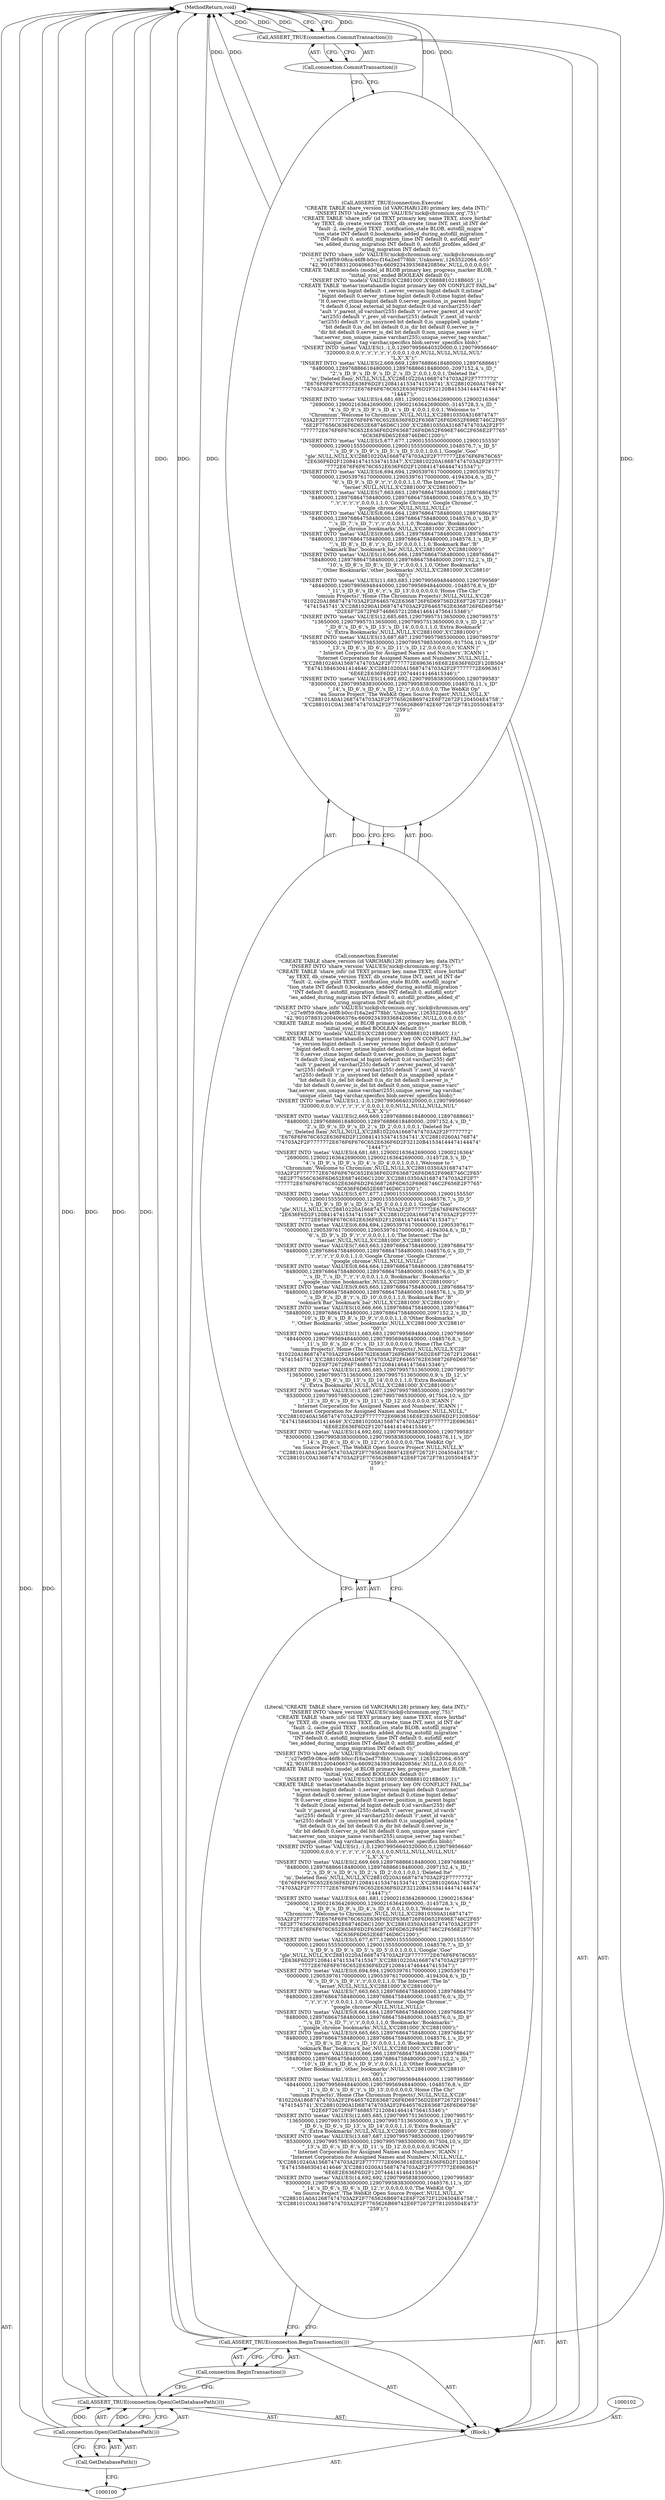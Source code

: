 digraph "0_Chrome_19190765882e272a6a2162c89acdb29110f7e3cf_38" {
"1000113" [label="(MethodReturn,void)"];
"1000101" [label="(Block,)"];
"1000112" [label="(Call,connection.CommitTransaction())"];
"1000111" [label="(Call,ASSERT_TRUE(connection.CommitTransaction()))"];
"1000104" [label="(Call,connection.Open(GetDatabasePath()))"];
"1000103" [label="(Call,ASSERT_TRUE(connection.Open(GetDatabasePath())))"];
"1000105" [label="(Call,GetDatabasePath())"];
"1000107" [label="(Call,connection.BeginTransaction())"];
"1000106" [label="(Call,ASSERT_TRUE(connection.BeginTransaction()))"];
"1000109" [label="(Call,connection.Execute(\n      \"CREATE TABLE share_version (id VARCHAR(128) primary key, data INT);\"\n      \"INSERT INTO 'share_version' VALUES('nick@chromium.org',75);\"\n      \"CREATE TABLE 'share_info' (id TEXT primary key, name TEXT, store_birthd\"\n          \"ay TEXT, db_create_version TEXT, db_create_time INT, next_id INT de\"\n          \"fault -2, cache_guid TEXT , notification_state BLOB, autofill_migra\"\n          \"tion_state INT default 0,bookmarks_added_during_autofill_migration \"\n          \"INT default 0, autofill_migration_time INT default 0, autofill_entr\"\n          \"ies_added_during_migration INT default 0, autofill_profiles_added_d\"\n          \"uring_migration INT default 0);\"\n       \"INSERT INTO 'share_info' VALUES('nick@chromium.org','nick@chromium.org\"\n           \"','c27e9f59-08ca-46f8-b0cc-f16a2ed778bb','Unknown',1263522064,-655\"\n           \"42,'9010788312004066376x-6609234393368420856x',NULL,0,0,0,0,0);\"\n       \"CREATE TABLE models (model_id BLOB primary key, progress_marker BLOB, \"\n           \"initial_sync_ended BOOLEAN default 0);\"\n       \"INSERT INTO 'models' VALUES(X'C2881000',X'0888810218B605',1);\"\n       \"CREATE TABLE 'metas'(metahandle bigint primary key ON CONFLICT FAIL,ba\"\n           \"se_version bigint default -1,server_version bigint default 0,mtime\"\n           \" bigint default 0,server_mtime bigint default 0,ctime bigint defau\"\n           \"lt 0,server_ctime bigint default 0,server_position_in_parent bigin\"\n           \"t default 0,local_external_id bigint default 0,id varchar(255) def\"\n           \"ault 'r',parent_id varchar(255) default 'r',server_parent_id varch\"\n           \"ar(255) default 'r',prev_id varchar(255) default 'r',next_id varch\"\n           \"ar(255) default 'r',is_unsynced bit default 0,is_unapplied_update \"\n           \"bit default 0,is_del bit default 0,is_dir bit default 0,server_is_\"\n            \"dir bit default 0,server_is_del bit default 0,non_unique_name varc\"\n            \"har,server_non_unique_name varchar(255),unique_server_tag varchar,\"\n            \"unique_client_tag varchar,specifics blob,server_specifics blob);\"\n          \"INSERT INTO 'metas' VALUES(1,-1,0,129079956640320000,0,129079956640\"\n              \"320000,0,0,0,'r','r','r','r','r',0,0,0,1,0,0,NULL,NULL,NULL,NUL\"\n               \"L,X'',X'');\"\n          \"INSERT INTO 'metas' VALUES(2,669,669,128976886618480000,12897688661\"\n              \"8480000,128976886618480000,128976886618480000,-2097152,4,'s_ID_\"\n               \"2','s_ID_9','s_ID_9','s_ID_2','s_ID_2',0,0,1,0,0,1,'Deleted Ite\"\n               \"m','Deleted Item',NULL,NULL,X'C28810220A16687474703A2F2F7777772\"\n               \"E676F6F676C652E636F6D2F12084141534741534741',X'C28810260A176874\"\n               \"74703A2F2F7777772E676F6F676C652E636F6D2F32120B41534144474144474\"\n               \"14447');\"\n          \"INSERT INTO 'metas' VALUES(4,681,681,129002163642690000,12900216364\"\n              \"2690000,129002163642690000,129002163642690000,-3145728,3,'s_ID_\"\n               \"4','s_ID_9','s_ID_9','s_ID_4','s_ID_4',0,0,1,0,0,1,'Welcome to \"\n               \"Chromium','Welcome to Chromium',NULL,NULL,X'C28810350A316874747\"\n               \"03A2F2F7777772E676F6F676C652E636F6D2F6368726F6D652F696E746C2F65\"\n               \"6E2F77656C636F6D652E68746D6C1200',X'C28810350A31687474703A2F2F7\"\n               \"777772E676F6F676C652E636F6D2F6368726F6D652F696E746C2F656E2F7765\"\n               \"6C636F6D652E68746D6C1200');\"\n          \"INSERT INTO 'metas' VALUES(5,677,677,129001555500000000,12900155550\"\n              \"0000000,129001555500000000,129001555500000000,1048576,7,'s_ID_5\"\n               \"','s_ID_9','s_ID_9','s_ID_5','s_ID_5',0,0,1,0,0,1,'Google','Goo\"\n               \"gle',NULL,NULL,X'C28810220A16687474703A2F2F7777772E676F6F676C65\"\n               \"2E636F6D2F12084147415347415347',X'C28810220A16687474703A2F2F777\"\n               \"7772E676F6F676C652E636F6D2F12084147464447415347');\"\n          \"INSERT INTO 'metas' VALUES(6,694,694,129053976170000000,12905397617\"\n              \"0000000,129053976170000000,129053976170000000,-4194304,6,'s_ID_\"\n               \"6','s_ID_9','s_ID_9','r','r',0,0,0,1,1,0,'The Internet','The In\"\n               \"ternet',NULL,NULL,X'C2881000',X'C2881000');\"\n          \"INSERT INTO 'metas' VALUES(7,663,663,128976864758480000,12897686475\"\n              \"8480000,128976864758480000,128976864758480000,1048576,0,'s_ID_7\"\n               \"','r','r','r','r',0,0,0,1,1,0,'Google Chrome','Google Chrome','\"\n               \"google_chrome',NULL,NULL,NULL);\"\n          \"INSERT INTO 'metas' VALUES(8,664,664,128976864758480000,12897686475\"\n              \"8480000,128976864758480000,128976864758480000,1048576,0,'s_ID_8\"\n               \"','s_ID_7','s_ID_7','r','r',0,0,0,1,1,0,'Bookmarks','Bookmarks'\"\n               \",'google_chrome_bookmarks',NULL,X'C2881000',X'C2881000');\"\n          \"INSERT INTO 'metas' VALUES(9,665,665,128976864758480000,12897686475\"\n              \"8480000,128976864758480000,128976864758480000,1048576,1,'s_ID_9\"\n               \"','s_ID_8','s_ID_8','r','s_ID_10',0,0,0,1,1,0,'Bookmark Bar','B\"\n               \"ookmark Bar','bookmark_bar',NULL,X'C2881000',X'C2881000');\"\n          \"INSERT INTO 'metas' VALUES(10,666,666,128976864758480000,1289768647\"\n              \"58480000,128976864758480000,128976864758480000,2097152,2,'s_ID_\"\n               \"10','s_ID_8','s_ID_8','s_ID_9','r',0,0,0,1,1,0,'Other Bookmarks\"\n               \"','Other Bookmarks','other_bookmarks',NULL,X'C2881000',X'C28810\"\n               \"00');\"\n          \"INSERT INTO 'metas' VALUES(11,683,683,129079956948440000,1290799569\"\n              \"48440000,129079956948440000,129079956948440000,-1048576,8,'s_ID\"\n               \"_11','s_ID_6','s_ID_6','r','s_ID_13',0,0,0,0,0,0,'Home (The Chr\"\n               \"omium Projects)','Home (The Chromium Projects)',NULL,NULL,X'C28\"\n               \"810220A18687474703A2F2F6465762E6368726F6D69756D2E6F72672F120641\"\n               \"4741545741',X'C28810290A1D687474703A2F2F6465762E6368726F6D69756\"\n               \"D2E6F72672F6F7468657212084146414756415346');\"\n          \"INSERT INTO 'metas' VALUES(12,685,685,129079957513650000,1290799575\"\n              \"13650000,129079957513650000,129079957513650000,0,9,'s_ID_12','s\"\n               \"_ID_6','s_ID_6','s_ID_13','s_ID_14',0,0,0,1,1,0,'Extra Bookmark\"\n               \"s','Extra Bookmarks',NULL,NULL,X'C2881000',X'C2881000');\"\n          \"INSERT INTO 'metas' VALUES(13,687,687,129079957985300000,1290799579\"\n              \"85300000,129079957985300000,129079957985300000,-917504,10,'s_ID\"\n               \"_13','s_ID_6','s_ID_6','s_ID_11','s_ID_12',0,0,0,0,0,0,'ICANN |\"\n               \" Internet Corporation for Assigned Names and Numbers','ICANN | \"\n               \"Internet Corporation for Assigned Names and Numbers',NULL,NULL,\"\n               \"X'C28810240A15687474703A2F2F7777772E6963616E6E2E636F6D2F120B504\"\n               \"E474158463041414646',X'C28810200A15687474703A2F2F7777772E696361\"\n               \"6E6E2E636F6D2F120744414146415346');\"\n          \"INSERT INTO 'metas' VALUES(14,692,692,129079958383000000,1290799583\"\n              \"83000000,129079958383000000,129079958383000000,1048576,11,'s_ID\"\n               \"_14','s_ID_6','s_ID_6','s_ID_12','r',0,0,0,0,0,0,'The WebKit Op\"\n               \"en Source Project','The WebKit Open Source Project',NULL,NULL,X\"\n               \"'C288101A0A12687474703A2F2F7765626B69742E6F72672F1204504E4758',\"\n              \"X'C288101C0A13687474703A2F2F7765626B69742E6F72672F781205504E473\"\n              \"259');\"\n      ))"];
"1000108" [label="(Call,ASSERT_TRUE(connection.Execute(\n      \"CREATE TABLE share_version (id VARCHAR(128) primary key, data INT);\"\n      \"INSERT INTO 'share_version' VALUES('nick@chromium.org',75);\"\n      \"CREATE TABLE 'share_info' (id TEXT primary key, name TEXT, store_birthd\"\n          \"ay TEXT, db_create_version TEXT, db_create_time INT, next_id INT de\"\n          \"fault -2, cache_guid TEXT , notification_state BLOB, autofill_migra\"\n          \"tion_state INT default 0,bookmarks_added_during_autofill_migration \"\n          \"INT default 0, autofill_migration_time INT default 0, autofill_entr\"\n          \"ies_added_during_migration INT default 0, autofill_profiles_added_d\"\n          \"uring_migration INT default 0);\"\n       \"INSERT INTO 'share_info' VALUES('nick@chromium.org','nick@chromium.org\"\n           \"','c27e9f59-08ca-46f8-b0cc-f16a2ed778bb','Unknown',1263522064,-655\"\n           \"42,'9010788312004066376x-6609234393368420856x',NULL,0,0,0,0,0);\"\n       \"CREATE TABLE models (model_id BLOB primary key, progress_marker BLOB, \"\n           \"initial_sync_ended BOOLEAN default 0);\"\n       \"INSERT INTO 'models' VALUES(X'C2881000',X'0888810218B605',1);\"\n       \"CREATE TABLE 'metas'(metahandle bigint primary key ON CONFLICT FAIL,ba\"\n           \"se_version bigint default -1,server_version bigint default 0,mtime\"\n           \" bigint default 0,server_mtime bigint default 0,ctime bigint defau\"\n           \"lt 0,server_ctime bigint default 0,server_position_in_parent bigin\"\n           \"t default 0,local_external_id bigint default 0,id varchar(255) def\"\n           \"ault 'r',parent_id varchar(255) default 'r',server_parent_id varch\"\n           \"ar(255) default 'r',prev_id varchar(255) default 'r',next_id varch\"\n           \"ar(255) default 'r',is_unsynced bit default 0,is_unapplied_update \"\n           \"bit default 0,is_del bit default 0,is_dir bit default 0,server_is_\"\n            \"dir bit default 0,server_is_del bit default 0,non_unique_name varc\"\n            \"har,server_non_unique_name varchar(255),unique_server_tag varchar,\"\n            \"unique_client_tag varchar,specifics blob,server_specifics blob);\"\n          \"INSERT INTO 'metas' VALUES(1,-1,0,129079956640320000,0,129079956640\"\n              \"320000,0,0,0,'r','r','r','r','r',0,0,0,1,0,0,NULL,NULL,NULL,NUL\"\n               \"L,X'',X'');\"\n          \"INSERT INTO 'metas' VALUES(2,669,669,128976886618480000,12897688661\"\n              \"8480000,128976886618480000,128976886618480000,-2097152,4,'s_ID_\"\n               \"2','s_ID_9','s_ID_9','s_ID_2','s_ID_2',0,0,1,0,0,1,'Deleted Ite\"\n               \"m','Deleted Item',NULL,NULL,X'C28810220A16687474703A2F2F7777772\"\n               \"E676F6F676C652E636F6D2F12084141534741534741',X'C28810260A176874\"\n               \"74703A2F2F7777772E676F6F676C652E636F6D2F32120B41534144474144474\"\n               \"14447');\"\n          \"INSERT INTO 'metas' VALUES(4,681,681,129002163642690000,12900216364\"\n              \"2690000,129002163642690000,129002163642690000,-3145728,3,'s_ID_\"\n               \"4','s_ID_9','s_ID_9','s_ID_4','s_ID_4',0,0,1,0,0,1,'Welcome to \"\n               \"Chromium','Welcome to Chromium',NULL,NULL,X'C28810350A316874747\"\n               \"03A2F2F7777772E676F6F676C652E636F6D2F6368726F6D652F696E746C2F65\"\n               \"6E2F77656C636F6D652E68746D6C1200',X'C28810350A31687474703A2F2F7\"\n               \"777772E676F6F676C652E636F6D2F6368726F6D652F696E746C2F656E2F7765\"\n               \"6C636F6D652E68746D6C1200');\"\n          \"INSERT INTO 'metas' VALUES(5,677,677,129001555500000000,12900155550\"\n              \"0000000,129001555500000000,129001555500000000,1048576,7,'s_ID_5\"\n               \"','s_ID_9','s_ID_9','s_ID_5','s_ID_5',0,0,1,0,0,1,'Google','Goo\"\n               \"gle',NULL,NULL,X'C28810220A16687474703A2F2F7777772E676F6F676C65\"\n               \"2E636F6D2F12084147415347415347',X'C28810220A16687474703A2F2F777\"\n               \"7772E676F6F676C652E636F6D2F12084147464447415347');\"\n          \"INSERT INTO 'metas' VALUES(6,694,694,129053976170000000,12905397617\"\n              \"0000000,129053976170000000,129053976170000000,-4194304,6,'s_ID_\"\n               \"6','s_ID_9','s_ID_9','r','r',0,0,0,1,1,0,'The Internet','The In\"\n               \"ternet',NULL,NULL,X'C2881000',X'C2881000');\"\n          \"INSERT INTO 'metas' VALUES(7,663,663,128976864758480000,12897686475\"\n              \"8480000,128976864758480000,128976864758480000,1048576,0,'s_ID_7\"\n               \"','r','r','r','r',0,0,0,1,1,0,'Google Chrome','Google Chrome','\"\n               \"google_chrome',NULL,NULL,NULL);\"\n          \"INSERT INTO 'metas' VALUES(8,664,664,128976864758480000,12897686475\"\n              \"8480000,128976864758480000,128976864758480000,1048576,0,'s_ID_8\"\n               \"','s_ID_7','s_ID_7','r','r',0,0,0,1,1,0,'Bookmarks','Bookmarks'\"\n               \",'google_chrome_bookmarks',NULL,X'C2881000',X'C2881000');\"\n          \"INSERT INTO 'metas' VALUES(9,665,665,128976864758480000,12897686475\"\n              \"8480000,128976864758480000,128976864758480000,1048576,1,'s_ID_9\"\n               \"','s_ID_8','s_ID_8','r','s_ID_10',0,0,0,1,1,0,'Bookmark Bar','B\"\n               \"ookmark Bar','bookmark_bar',NULL,X'C2881000',X'C2881000');\"\n          \"INSERT INTO 'metas' VALUES(10,666,666,128976864758480000,1289768647\"\n              \"58480000,128976864758480000,128976864758480000,2097152,2,'s_ID_\"\n               \"10','s_ID_8','s_ID_8','s_ID_9','r',0,0,0,1,1,0,'Other Bookmarks\"\n               \"','Other Bookmarks','other_bookmarks',NULL,X'C2881000',X'C28810\"\n               \"00');\"\n          \"INSERT INTO 'metas' VALUES(11,683,683,129079956948440000,1290799569\"\n              \"48440000,129079956948440000,129079956948440000,-1048576,8,'s_ID\"\n               \"_11','s_ID_6','s_ID_6','r','s_ID_13',0,0,0,0,0,0,'Home (The Chr\"\n               \"omium Projects)','Home (The Chromium Projects)',NULL,NULL,X'C28\"\n               \"810220A18687474703A2F2F6465762E6368726F6D69756D2E6F72672F120641\"\n               \"4741545741',X'C28810290A1D687474703A2F2F6465762E6368726F6D69756\"\n               \"D2E6F72672F6F7468657212084146414756415346');\"\n          \"INSERT INTO 'metas' VALUES(12,685,685,129079957513650000,1290799575\"\n              \"13650000,129079957513650000,129079957513650000,0,9,'s_ID_12','s\"\n               \"_ID_6','s_ID_6','s_ID_13','s_ID_14',0,0,0,1,1,0,'Extra Bookmark\"\n               \"s','Extra Bookmarks',NULL,NULL,X'C2881000',X'C2881000');\"\n          \"INSERT INTO 'metas' VALUES(13,687,687,129079957985300000,1290799579\"\n              \"85300000,129079957985300000,129079957985300000,-917504,10,'s_ID\"\n               \"_13','s_ID_6','s_ID_6','s_ID_11','s_ID_12',0,0,0,0,0,0,'ICANN |\"\n               \" Internet Corporation for Assigned Names and Numbers','ICANN | \"\n               \"Internet Corporation for Assigned Names and Numbers',NULL,NULL,\"\n               \"X'C28810240A15687474703A2F2F7777772E6963616E6E2E636F6D2F120B504\"\n               \"E474158463041414646',X'C28810200A15687474703A2F2F7777772E696361\"\n               \"6E6E2E636F6D2F120744414146415346');\"\n          \"INSERT INTO 'metas' VALUES(14,692,692,129079958383000000,1290799583\"\n              \"83000000,129079958383000000,129079958383000000,1048576,11,'s_ID\"\n               \"_14','s_ID_6','s_ID_6','s_ID_12','r',0,0,0,0,0,0,'The WebKit Op\"\n               \"en Source Project','The WebKit Open Source Project',NULL,NULL,X\"\n               \"'C288101A0A12687474703A2F2F7765626B69742E6F72672F1204504E4758',\"\n              \"X'C288101C0A13687474703A2F2F7765626B69742E6F72672F781205504E473\"\n              \"259');\"\n      )))"];
"1000110" [label="(Literal,\"CREATE TABLE share_version (id VARCHAR(128) primary key, data INT);\"\n      \"INSERT INTO 'share_version' VALUES('nick@chromium.org',75);\"\n      \"CREATE TABLE 'share_info' (id TEXT primary key, name TEXT, store_birthd\"\n          \"ay TEXT, db_create_version TEXT, db_create_time INT, next_id INT de\"\n          \"fault -2, cache_guid TEXT , notification_state BLOB, autofill_migra\"\n          \"tion_state INT default 0,bookmarks_added_during_autofill_migration \"\n          \"INT default 0, autofill_migration_time INT default 0, autofill_entr\"\n          \"ies_added_during_migration INT default 0, autofill_profiles_added_d\"\n          \"uring_migration INT default 0);\"\n       \"INSERT INTO 'share_info' VALUES('nick@chromium.org','nick@chromium.org\"\n           \"','c27e9f59-08ca-46f8-b0cc-f16a2ed778bb','Unknown',1263522064,-655\"\n           \"42,'9010788312004066376x-6609234393368420856x',NULL,0,0,0,0,0);\"\n       \"CREATE TABLE models (model_id BLOB primary key, progress_marker BLOB, \"\n           \"initial_sync_ended BOOLEAN default 0);\"\n       \"INSERT INTO 'models' VALUES(X'C2881000',X'0888810218B605',1);\"\n       \"CREATE TABLE 'metas'(metahandle bigint primary key ON CONFLICT FAIL,ba\"\n           \"se_version bigint default -1,server_version bigint default 0,mtime\"\n           \" bigint default 0,server_mtime bigint default 0,ctime bigint defau\"\n           \"lt 0,server_ctime bigint default 0,server_position_in_parent bigin\"\n           \"t default 0,local_external_id bigint default 0,id varchar(255) def\"\n           \"ault 'r',parent_id varchar(255) default 'r',server_parent_id varch\"\n           \"ar(255) default 'r',prev_id varchar(255) default 'r',next_id varch\"\n           \"ar(255) default 'r',is_unsynced bit default 0,is_unapplied_update \"\n           \"bit default 0,is_del bit default 0,is_dir bit default 0,server_is_\"\n            \"dir bit default 0,server_is_del bit default 0,non_unique_name varc\"\n            \"har,server_non_unique_name varchar(255),unique_server_tag varchar,\"\n            \"unique_client_tag varchar,specifics blob,server_specifics blob);\"\n          \"INSERT INTO 'metas' VALUES(1,-1,0,129079956640320000,0,129079956640\"\n              \"320000,0,0,0,'r','r','r','r','r',0,0,0,1,0,0,NULL,NULL,NULL,NUL\"\n               \"L,X'',X'');\"\n          \"INSERT INTO 'metas' VALUES(2,669,669,128976886618480000,12897688661\"\n              \"8480000,128976886618480000,128976886618480000,-2097152,4,'s_ID_\"\n               \"2','s_ID_9','s_ID_9','s_ID_2','s_ID_2',0,0,1,0,0,1,'Deleted Ite\"\n               \"m','Deleted Item',NULL,NULL,X'C28810220A16687474703A2F2F7777772\"\n               \"E676F6F676C652E636F6D2F12084141534741534741',X'C28810260A176874\"\n               \"74703A2F2F7777772E676F6F676C652E636F6D2F32120B41534144474144474\"\n               \"14447');\"\n          \"INSERT INTO 'metas' VALUES(4,681,681,129002163642690000,12900216364\"\n              \"2690000,129002163642690000,129002163642690000,-3145728,3,'s_ID_\"\n               \"4','s_ID_9','s_ID_9','s_ID_4','s_ID_4',0,0,1,0,0,1,'Welcome to \"\n               \"Chromium','Welcome to Chromium',NULL,NULL,X'C28810350A316874747\"\n               \"03A2F2F7777772E676F6F676C652E636F6D2F6368726F6D652F696E746C2F65\"\n               \"6E2F77656C636F6D652E68746D6C1200',X'C28810350A31687474703A2F2F7\"\n               \"777772E676F6F676C652E636F6D2F6368726F6D652F696E746C2F656E2F7765\"\n               \"6C636F6D652E68746D6C1200');\"\n          \"INSERT INTO 'metas' VALUES(5,677,677,129001555500000000,12900155550\"\n              \"0000000,129001555500000000,129001555500000000,1048576,7,'s_ID_5\"\n               \"','s_ID_9','s_ID_9','s_ID_5','s_ID_5',0,0,1,0,0,1,'Google','Goo\"\n               \"gle',NULL,NULL,X'C28810220A16687474703A2F2F7777772E676F6F676C65\"\n               \"2E636F6D2F12084147415347415347',X'C28810220A16687474703A2F2F777\"\n               \"7772E676F6F676C652E636F6D2F12084147464447415347');\"\n          \"INSERT INTO 'metas' VALUES(6,694,694,129053976170000000,12905397617\"\n              \"0000000,129053976170000000,129053976170000000,-4194304,6,'s_ID_\"\n               \"6','s_ID_9','s_ID_9','r','r',0,0,0,1,1,0,'The Internet','The In\"\n               \"ternet',NULL,NULL,X'C2881000',X'C2881000');\"\n          \"INSERT INTO 'metas' VALUES(7,663,663,128976864758480000,12897686475\"\n              \"8480000,128976864758480000,128976864758480000,1048576,0,'s_ID_7\"\n               \"','r','r','r','r',0,0,0,1,1,0,'Google Chrome','Google Chrome','\"\n               \"google_chrome',NULL,NULL,NULL);\"\n          \"INSERT INTO 'metas' VALUES(8,664,664,128976864758480000,12897686475\"\n              \"8480000,128976864758480000,128976864758480000,1048576,0,'s_ID_8\"\n               \"','s_ID_7','s_ID_7','r','r',0,0,0,1,1,0,'Bookmarks','Bookmarks'\"\n               \",'google_chrome_bookmarks',NULL,X'C2881000',X'C2881000');\"\n          \"INSERT INTO 'metas' VALUES(9,665,665,128976864758480000,12897686475\"\n              \"8480000,128976864758480000,128976864758480000,1048576,1,'s_ID_9\"\n               \"','s_ID_8','s_ID_8','r','s_ID_10',0,0,0,1,1,0,'Bookmark Bar','B\"\n               \"ookmark Bar','bookmark_bar',NULL,X'C2881000',X'C2881000');\"\n          \"INSERT INTO 'metas' VALUES(10,666,666,128976864758480000,1289768647\"\n              \"58480000,128976864758480000,128976864758480000,2097152,2,'s_ID_\"\n               \"10','s_ID_8','s_ID_8','s_ID_9','r',0,0,0,1,1,0,'Other Bookmarks\"\n               \"','Other Bookmarks','other_bookmarks',NULL,X'C2881000',X'C28810\"\n               \"00');\"\n          \"INSERT INTO 'metas' VALUES(11,683,683,129079956948440000,1290799569\"\n              \"48440000,129079956948440000,129079956948440000,-1048576,8,'s_ID\"\n               \"_11','s_ID_6','s_ID_6','r','s_ID_13',0,0,0,0,0,0,'Home (The Chr\"\n               \"omium Projects)','Home (The Chromium Projects)',NULL,NULL,X'C28\"\n               \"810220A18687474703A2F2F6465762E6368726F6D69756D2E6F72672F120641\"\n               \"4741545741',X'C28810290A1D687474703A2F2F6465762E6368726F6D69756\"\n               \"D2E6F72672F6F7468657212084146414756415346');\"\n          \"INSERT INTO 'metas' VALUES(12,685,685,129079957513650000,1290799575\"\n              \"13650000,129079957513650000,129079957513650000,0,9,'s_ID_12','s\"\n               \"_ID_6','s_ID_6','s_ID_13','s_ID_14',0,0,0,1,1,0,'Extra Bookmark\"\n               \"s','Extra Bookmarks',NULL,NULL,X'C2881000',X'C2881000');\"\n          \"INSERT INTO 'metas' VALUES(13,687,687,129079957985300000,1290799579\"\n              \"85300000,129079957985300000,129079957985300000,-917504,10,'s_ID\"\n               \"_13','s_ID_6','s_ID_6','s_ID_11','s_ID_12',0,0,0,0,0,0,'ICANN |\"\n               \" Internet Corporation for Assigned Names and Numbers','ICANN | \"\n               \"Internet Corporation for Assigned Names and Numbers',NULL,NULL,\"\n               \"X'C28810240A15687474703A2F2F7777772E6963616E6E2E636F6D2F120B504\"\n               \"E474158463041414646',X'C28810200A15687474703A2F2F7777772E696361\"\n               \"6E6E2E636F6D2F120744414146415346');\"\n          \"INSERT INTO 'metas' VALUES(14,692,692,129079958383000000,1290799583\"\n              \"83000000,129079958383000000,129079958383000000,1048576,11,'s_ID\"\n               \"_14','s_ID_6','s_ID_6','s_ID_12','r',0,0,0,0,0,0,'The WebKit Op\"\n               \"en Source Project','The WebKit Open Source Project',NULL,NULL,X\"\n               \"'C288101A0A12687474703A2F2F7765626B69742E6F72672F1204504E4758',\"\n              \"X'C288101C0A13687474703A2F2F7765626B69742E6F72672F781205504E473\"\n              \"259');\")"];
"1000113" -> "1000100"  [label="AST: "];
"1000113" -> "1000111"  [label="CFG: "];
"1000108" -> "1000113"  [label="DDG: "];
"1000108" -> "1000113"  [label="DDG: "];
"1000106" -> "1000113"  [label="DDG: "];
"1000106" -> "1000113"  [label="DDG: "];
"1000103" -> "1000113"  [label="DDG: "];
"1000103" -> "1000113"  [label="DDG: "];
"1000104" -> "1000113"  [label="DDG: "];
"1000111" -> "1000113"  [label="DDG: "];
"1000111" -> "1000113"  [label="DDG: "];
"1000101" -> "1000100"  [label="AST: "];
"1000102" -> "1000101"  [label="AST: "];
"1000103" -> "1000101"  [label="AST: "];
"1000106" -> "1000101"  [label="AST: "];
"1000108" -> "1000101"  [label="AST: "];
"1000111" -> "1000101"  [label="AST: "];
"1000112" -> "1000111"  [label="AST: "];
"1000112" -> "1000108"  [label="CFG: "];
"1000111" -> "1000112"  [label="CFG: "];
"1000111" -> "1000101"  [label="AST: "];
"1000111" -> "1000112"  [label="CFG: "];
"1000112" -> "1000111"  [label="AST: "];
"1000113" -> "1000111"  [label="CFG: "];
"1000111" -> "1000113"  [label="DDG: "];
"1000111" -> "1000113"  [label="DDG: "];
"1000104" -> "1000103"  [label="AST: "];
"1000104" -> "1000105"  [label="CFG: "];
"1000105" -> "1000104"  [label="AST: "];
"1000103" -> "1000104"  [label="CFG: "];
"1000104" -> "1000113"  [label="DDG: "];
"1000104" -> "1000103"  [label="DDG: "];
"1000103" -> "1000101"  [label="AST: "];
"1000103" -> "1000104"  [label="CFG: "];
"1000104" -> "1000103"  [label="AST: "];
"1000107" -> "1000103"  [label="CFG: "];
"1000103" -> "1000113"  [label="DDG: "];
"1000103" -> "1000113"  [label="DDG: "];
"1000104" -> "1000103"  [label="DDG: "];
"1000105" -> "1000104"  [label="AST: "];
"1000105" -> "1000100"  [label="CFG: "];
"1000104" -> "1000105"  [label="CFG: "];
"1000107" -> "1000106"  [label="AST: "];
"1000107" -> "1000103"  [label="CFG: "];
"1000106" -> "1000107"  [label="CFG: "];
"1000106" -> "1000101"  [label="AST: "];
"1000106" -> "1000107"  [label="CFG: "];
"1000107" -> "1000106"  [label="AST: "];
"1000110" -> "1000106"  [label="CFG: "];
"1000106" -> "1000113"  [label="DDG: "];
"1000106" -> "1000113"  [label="DDG: "];
"1000109" -> "1000108"  [label="AST: "];
"1000109" -> "1000110"  [label="CFG: "];
"1000110" -> "1000109"  [label="AST: "];
"1000108" -> "1000109"  [label="CFG: "];
"1000109" -> "1000108"  [label="DDG: "];
"1000108" -> "1000101"  [label="AST: "];
"1000108" -> "1000109"  [label="CFG: "];
"1000109" -> "1000108"  [label="AST: "];
"1000112" -> "1000108"  [label="CFG: "];
"1000108" -> "1000113"  [label="DDG: "];
"1000108" -> "1000113"  [label="DDG: "];
"1000109" -> "1000108"  [label="DDG: "];
"1000110" -> "1000109"  [label="AST: "];
"1000110" -> "1000106"  [label="CFG: "];
"1000109" -> "1000110"  [label="CFG: "];
}
